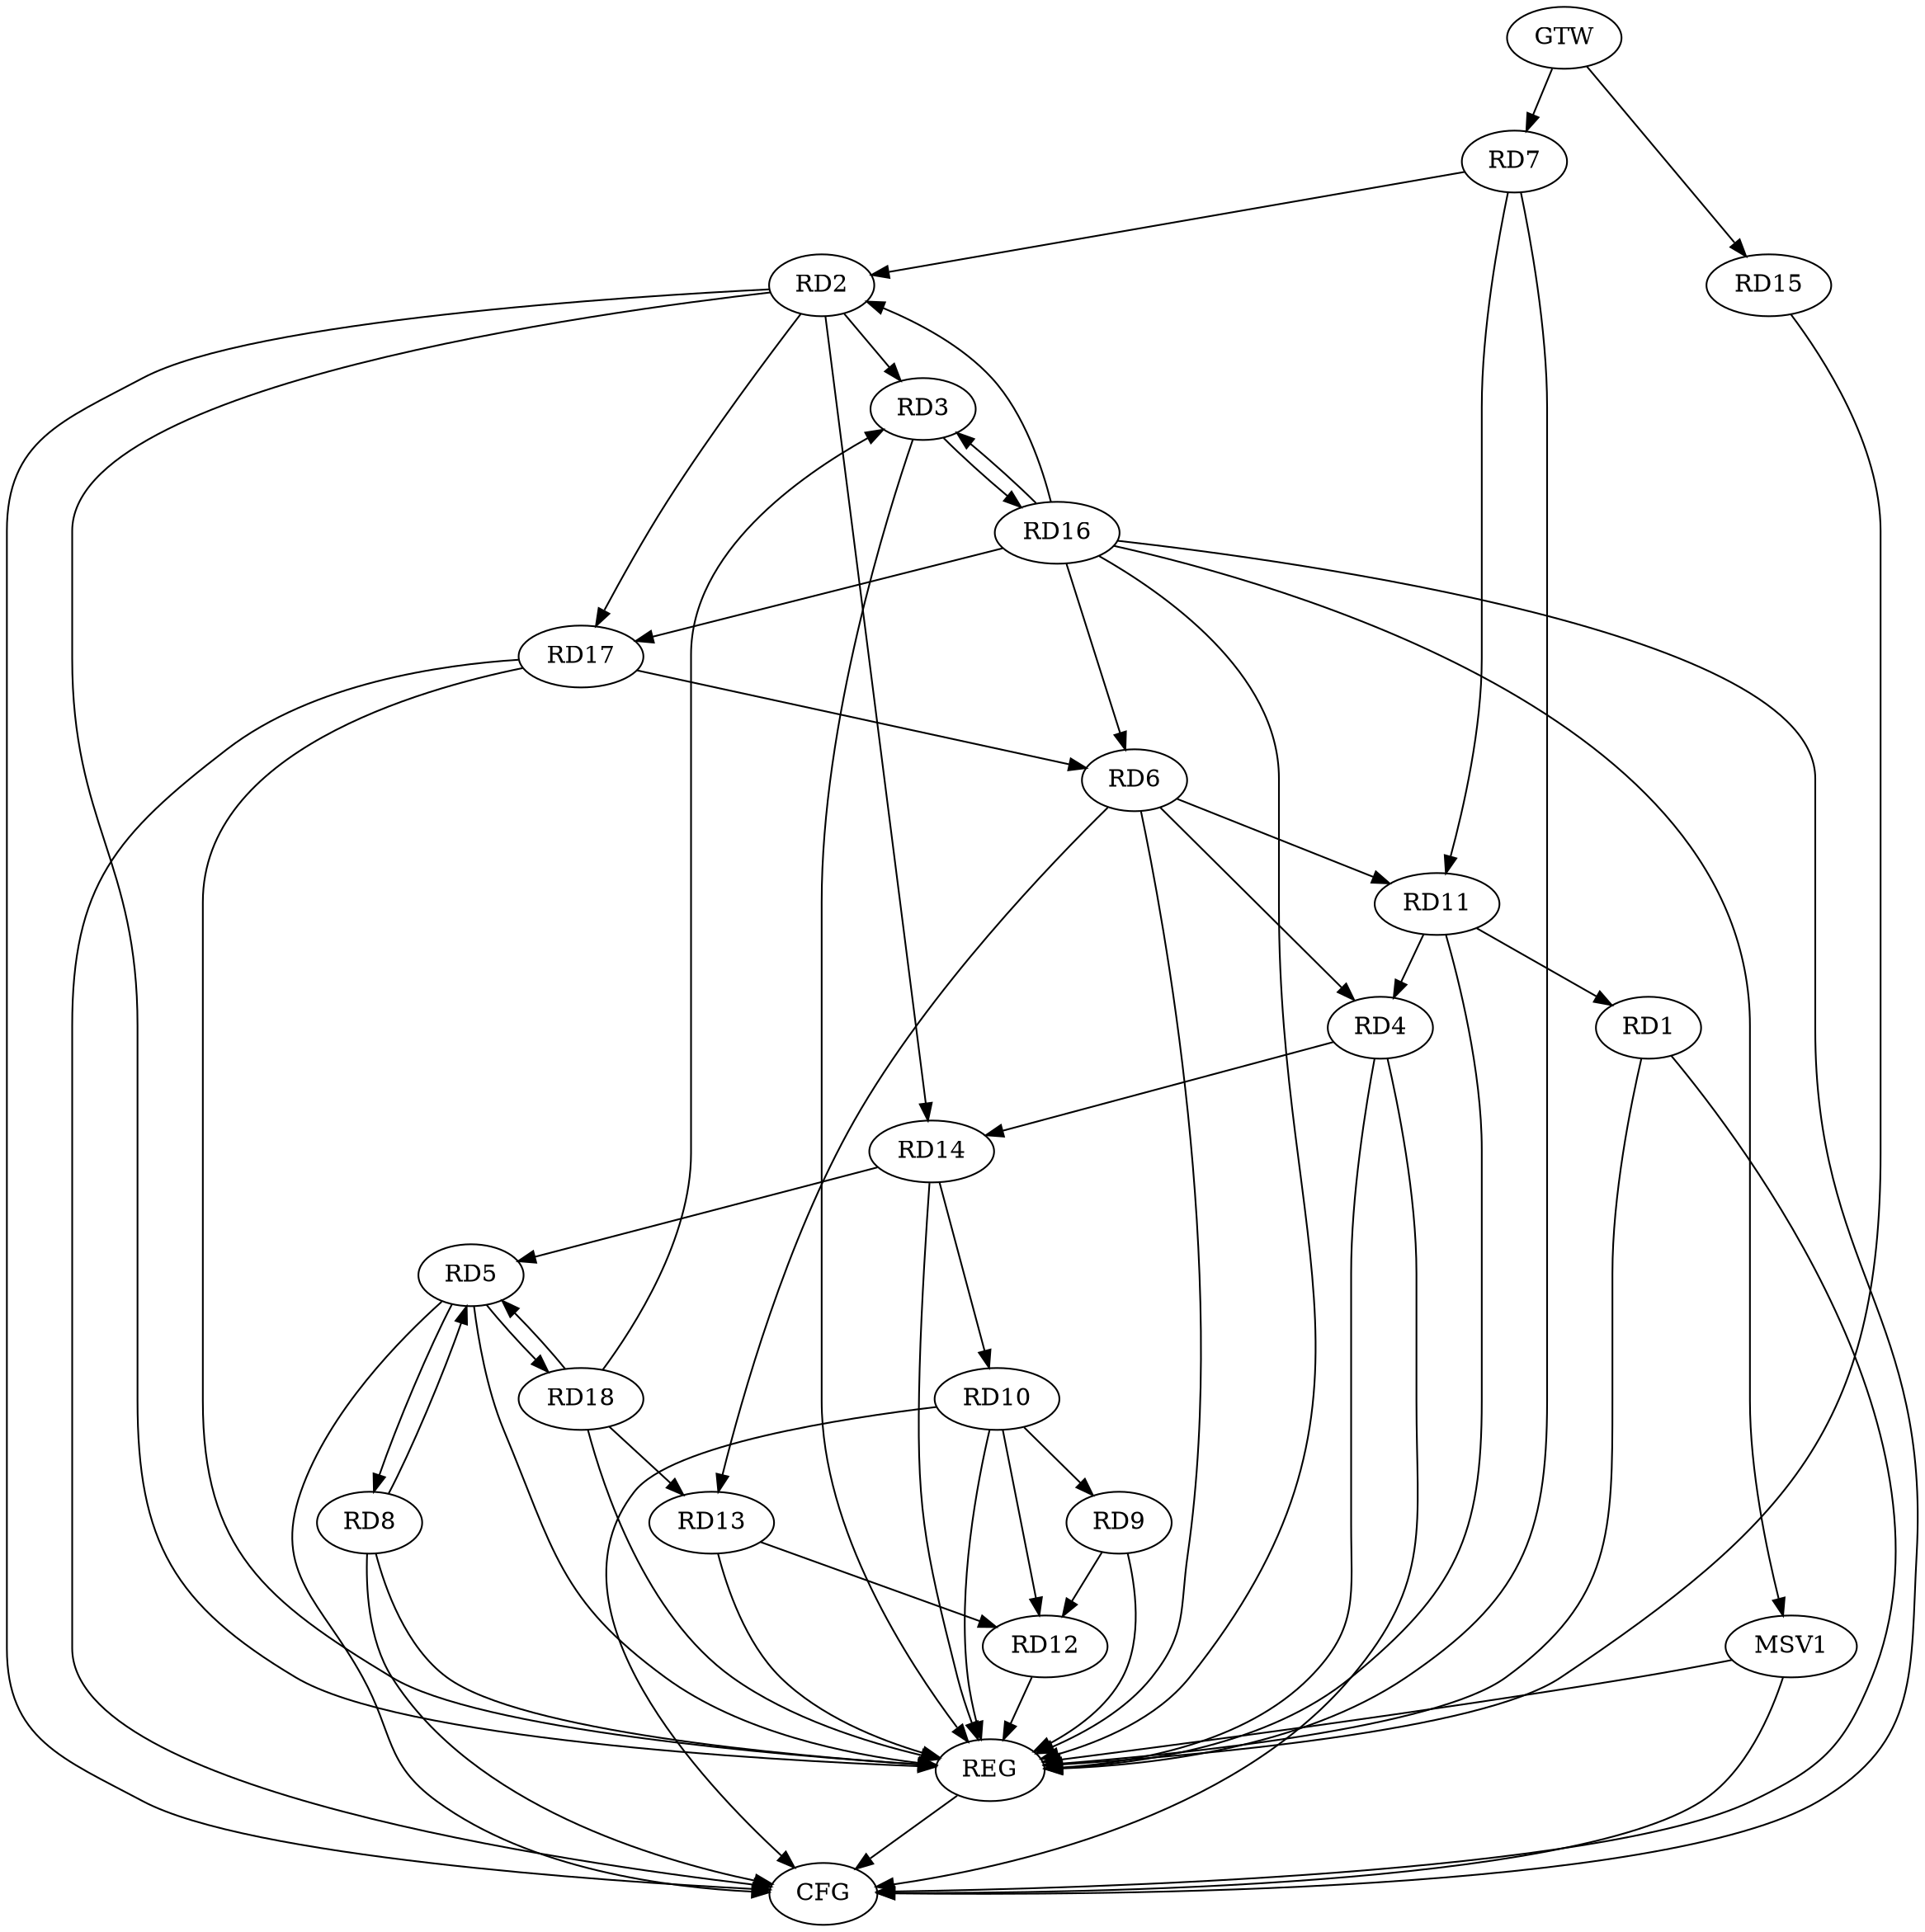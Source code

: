 strict digraph G {
  RD1 [ label="RD1" ];
  RD2 [ label="RD2" ];
  RD3 [ label="RD3" ];
  RD4 [ label="RD4" ];
  RD5 [ label="RD5" ];
  RD6 [ label="RD6" ];
  RD7 [ label="RD7" ];
  RD8 [ label="RD8" ];
  RD9 [ label="RD9" ];
  RD10 [ label="RD10" ];
  RD11 [ label="RD11" ];
  RD12 [ label="RD12" ];
  RD13 [ label="RD13" ];
  RD14 [ label="RD14" ];
  RD15 [ label="RD15" ];
  RD16 [ label="RD16" ];
  RD17 [ label="RD17" ];
  RD18 [ label="RD18" ];
  GTW [ label="GTW" ];
  REG [ label="REG" ];
  CFG [ label="CFG" ];
  MSV1 [ label="MSV1" ];
  RD11 -> RD1;
  RD2 -> RD3;
  RD7 -> RD2;
  RD2 -> RD14;
  RD16 -> RD2;
  RD2 -> RD17;
  RD3 -> RD16;
  RD16 -> RD3;
  RD18 -> RD3;
  RD6 -> RD4;
  RD11 -> RD4;
  RD4 -> RD14;
  RD5 -> RD8;
  RD8 -> RD5;
  RD14 -> RD5;
  RD5 -> RD18;
  RD18 -> RD5;
  RD6 -> RD11;
  RD6 -> RD13;
  RD16 -> RD6;
  RD17 -> RD6;
  RD7 -> RD11;
  RD10 -> RD9;
  RD9 -> RD12;
  RD10 -> RD12;
  RD14 -> RD10;
  RD13 -> RD12;
  RD18 -> RD13;
  RD16 -> RD17;
  GTW -> RD7;
  GTW -> RD15;
  RD1 -> REG;
  RD2 -> REG;
  RD3 -> REG;
  RD4 -> REG;
  RD5 -> REG;
  RD6 -> REG;
  RD7 -> REG;
  RD8 -> REG;
  RD9 -> REG;
  RD10 -> REG;
  RD11 -> REG;
  RD12 -> REG;
  RD13 -> REG;
  RD14 -> REG;
  RD15 -> REG;
  RD16 -> REG;
  RD17 -> REG;
  RD18 -> REG;
  RD4 -> CFG;
  RD5 -> CFG;
  RD2 -> CFG;
  RD1 -> CFG;
  RD16 -> CFG;
  RD8 -> CFG;
  RD10 -> CFG;
  RD17 -> CFG;
  REG -> CFG;
  RD16 -> MSV1;
  MSV1 -> REG;
  MSV1 -> CFG;
}
